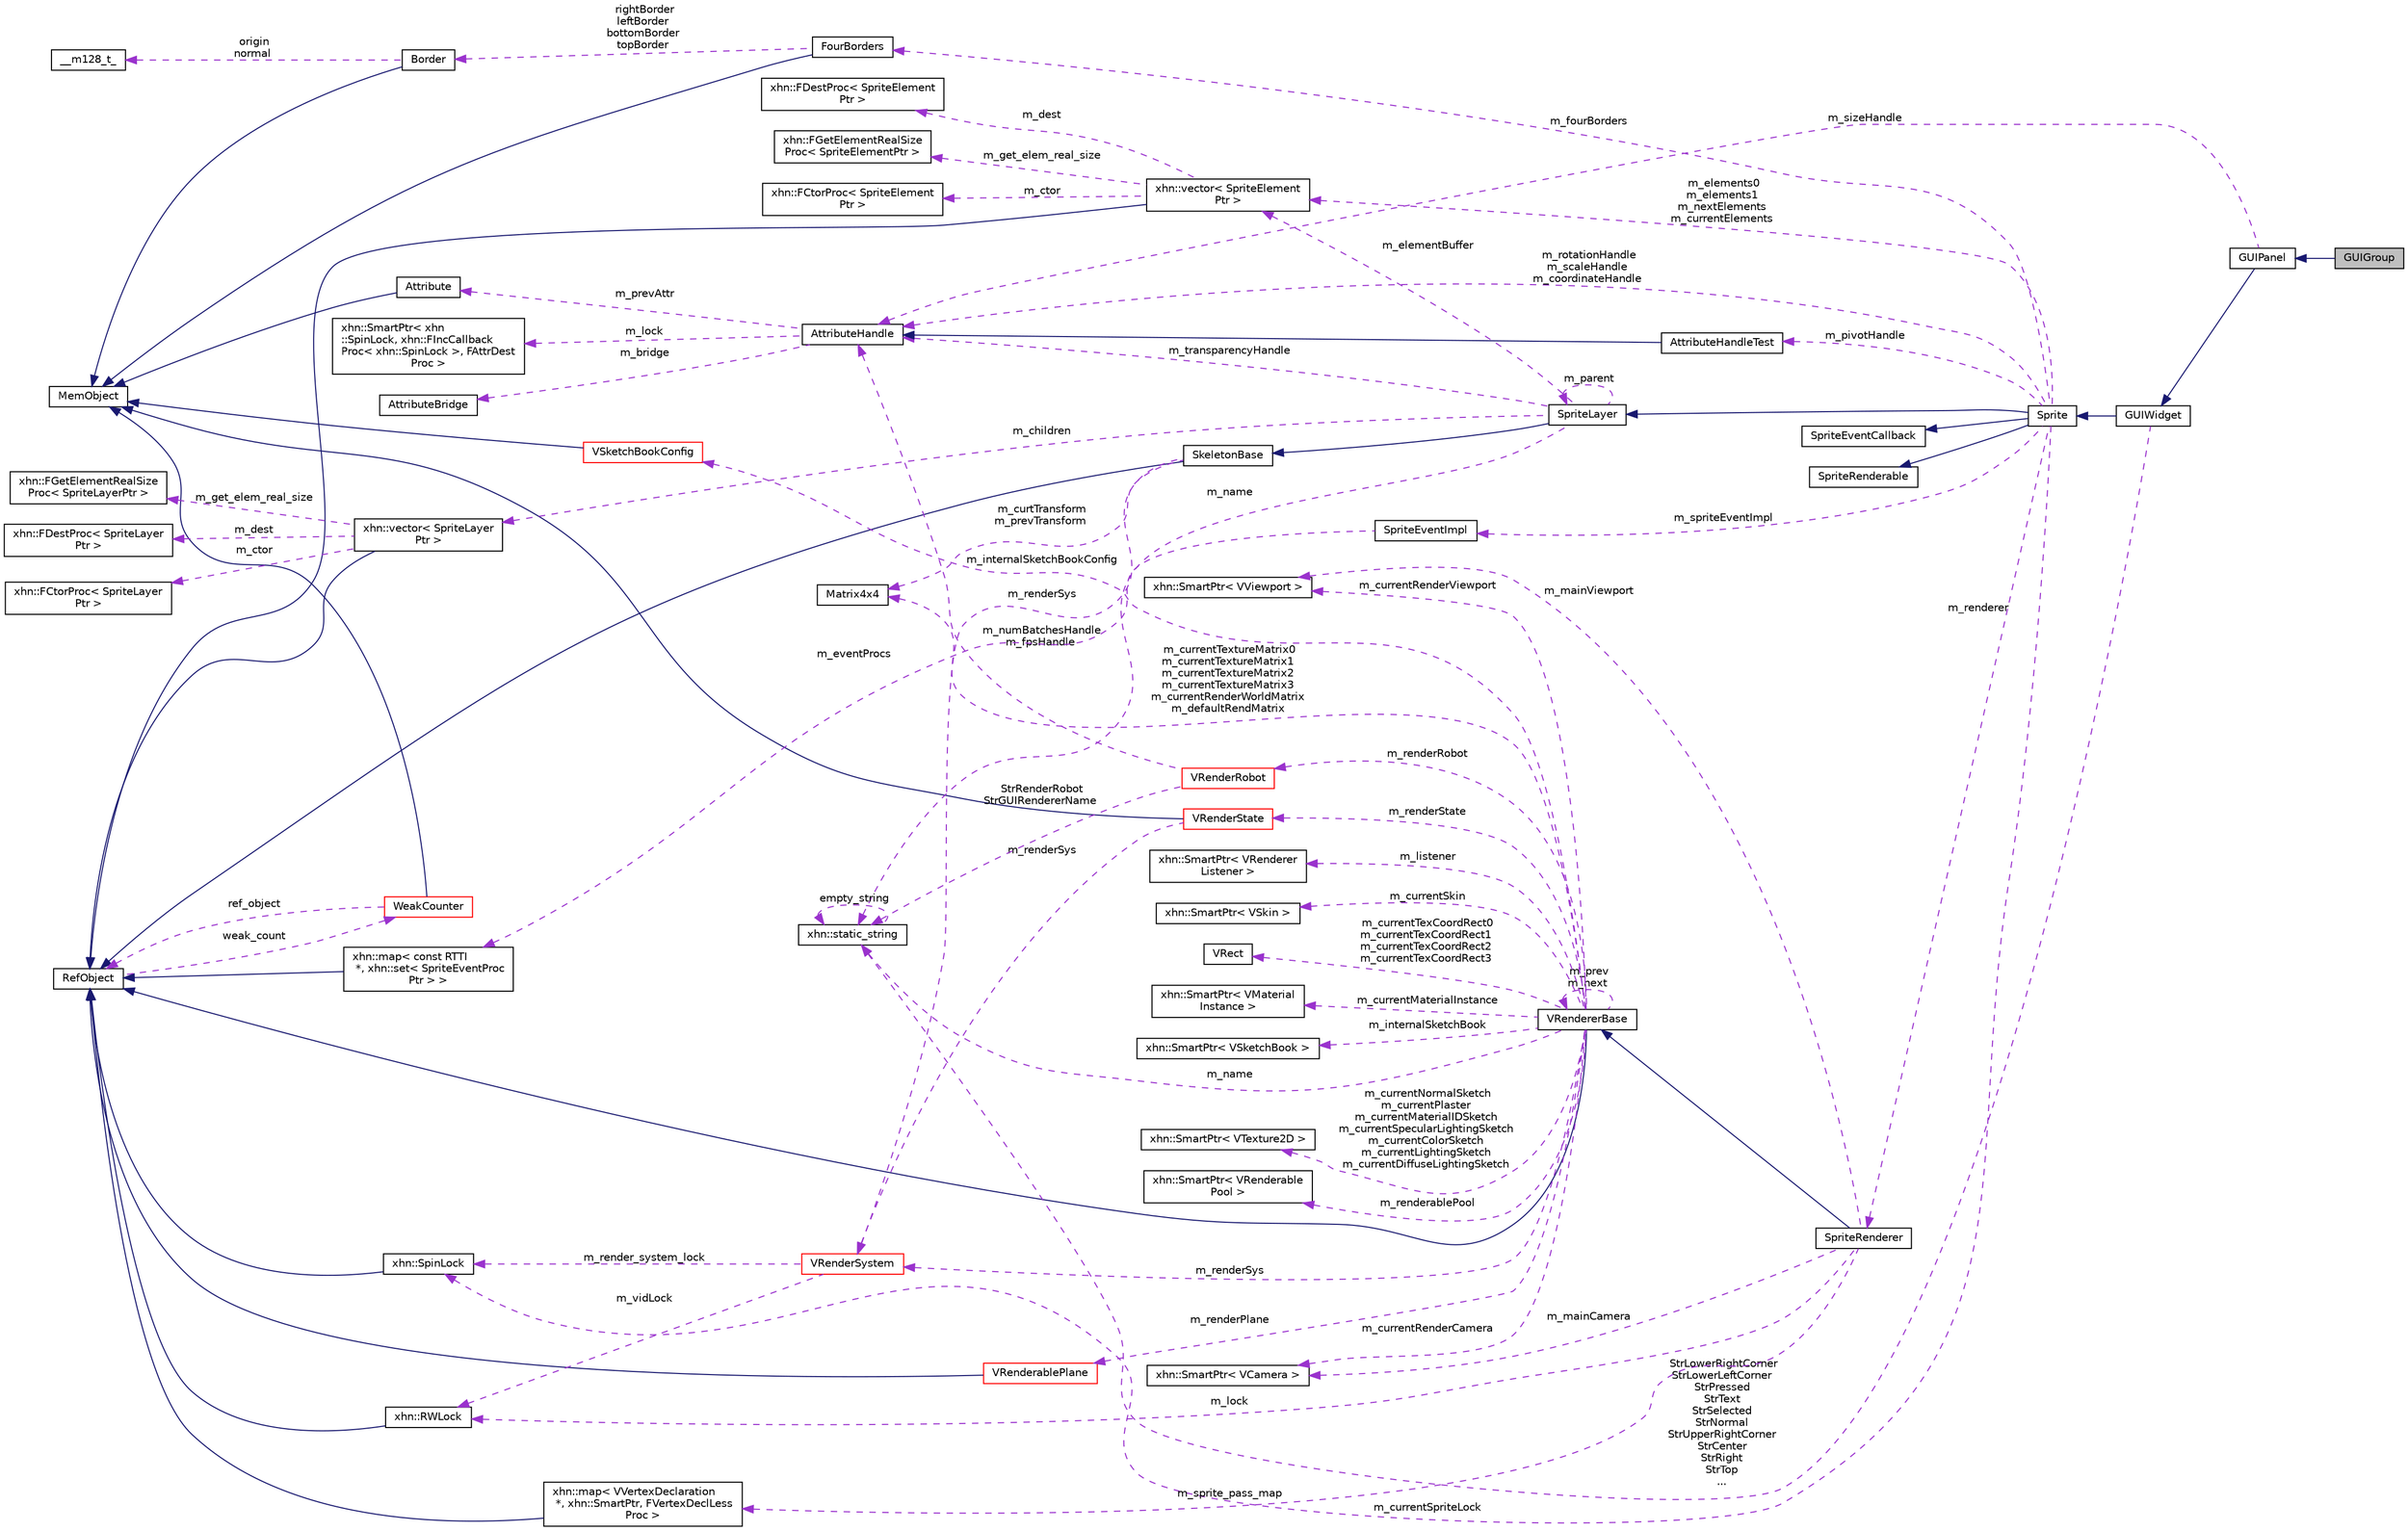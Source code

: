 digraph "GUIGroup"
{
  edge [fontname="Helvetica",fontsize="10",labelfontname="Helvetica",labelfontsize="10"];
  node [fontname="Helvetica",fontsize="10",shape=record];
  rankdir="LR";
  Node1 [label="GUIGroup",height=0.2,width=0.4,color="black", fillcolor="grey75", style="filled", fontcolor="black"];
  Node2 -> Node1 [dir="back",color="midnightblue",fontsize="10",style="solid",fontname="Helvetica"];
  Node2 [label="GUIPanel",height=0.2,width=0.4,color="black", fillcolor="white", style="filled",URL="$class_g_u_i_panel.html"];
  Node3 -> Node2 [dir="back",color="midnightblue",fontsize="10",style="solid",fontname="Helvetica"];
  Node3 [label="GUIWidget",height=0.2,width=0.4,color="black", fillcolor="white", style="filled",URL="$class_g_u_i_widget.html"];
  Node4 -> Node3 [dir="back",color="midnightblue",fontsize="10",style="solid",fontname="Helvetica"];
  Node4 [label="Sprite",height=0.2,width=0.4,color="black", fillcolor="white", style="filled",URL="$class_sprite.html",tooltip="Sprite. "];
  Node5 -> Node4 [dir="back",color="midnightblue",fontsize="10",style="solid",fontname="Helvetica"];
  Node5 [label="SpriteLayer",height=0.2,width=0.4,color="black", fillcolor="white", style="filled",URL="$class_sprite_layer.html",tooltip="SpriteLayer. "];
  Node6 -> Node5 [dir="back",color="midnightblue",fontsize="10",style="solid",fontname="Helvetica"];
  Node6 [label="SkeletonBase",height=0.2,width=0.4,color="black", fillcolor="white", style="filled",URL="$class_skeleton_base.html"];
  Node7 -> Node6 [dir="back",color="midnightblue",fontsize="10",style="solid",fontname="Helvetica"];
  Node7 [label="RefObject",height=0.2,width=0.4,color="black", fillcolor="white", style="filled",URL="$class_ref_object.html"];
  Node8 -> Node7 [dir="back",color="darkorchid3",fontsize="10",style="dashed",label=" weak_count" ,fontname="Helvetica"];
  Node8 [label="WeakCounter",height=0.2,width=0.4,color="red", fillcolor="white", style="filled",URL="$class_weak_counter.html",tooltip="WeakCounter. "];
  Node9 -> Node8 [dir="back",color="midnightblue",fontsize="10",style="solid",fontname="Helvetica"];
  Node9 [label="MemObject",height=0.2,width=0.4,color="black", fillcolor="white", style="filled",URL="$class_mem_object.html"];
  Node7 -> Node8 [dir="back",color="darkorchid3",fontsize="10",style="dashed",label=" ref_object" ,fontname="Helvetica"];
  Node10 -> Node6 [dir="back",color="darkorchid3",fontsize="10",style="dashed",label=" m_renderSys" ,fontname="Helvetica"];
  Node10 [label="VRenderSystem",height=0.2,width=0.4,color="red", fillcolor="white", style="filled",URL="$class_v_render_system.html",tooltip="VRenderSystem 渲染系统 "];
  Node11 -> Node10 [dir="back",color="darkorchid3",fontsize="10",style="dashed",label=" m_vidLock" ,fontname="Helvetica"];
  Node11 [label="xhn::RWLock",height=0.2,width=0.4,color="black", fillcolor="white", style="filled",URL="$classxhn_1_1_r_w_lock.html",tooltip="RWLock. "];
  Node7 -> Node11 [dir="back",color="midnightblue",fontsize="10",style="solid",fontname="Helvetica"];
  Node12 -> Node10 [dir="back",color="darkorchid3",fontsize="10",style="dashed",label=" m_render_system_lock" ,fontname="Helvetica"];
  Node12 [label="xhn::SpinLock",height=0.2,width=0.4,color="black", fillcolor="white", style="filled",URL="$classxhn_1_1_spin_lock.html",tooltip="SpinLock. "];
  Node7 -> Node12 [dir="back",color="midnightblue",fontsize="10",style="solid",fontname="Helvetica"];
  Node13 -> Node6 [dir="back",color="darkorchid3",fontsize="10",style="dashed",label=" m_curtTransform\nm_prevTransform" ,fontname="Helvetica"];
  Node13 [label="Matrix4x4",height=0.2,width=0.4,color="black", fillcolor="white", style="filled",URL="$struct_matrix4x4.html"];
  Node5 -> Node5 [dir="back",color="darkorchid3",fontsize="10",style="dashed",label=" m_parent" ,fontname="Helvetica"];
  Node14 -> Node5 [dir="back",color="darkorchid3",fontsize="10",style="dashed",label=" m_elementBuffer" ,fontname="Helvetica"];
  Node14 [label="xhn::vector\< SpriteElement\lPtr \>",height=0.2,width=0.4,color="black", fillcolor="white", style="filled",URL="$classxhn_1_1vector.html"];
  Node7 -> Node14 [dir="back",color="midnightblue",fontsize="10",style="solid",fontname="Helvetica"];
  Node15 -> Node14 [dir="back",color="darkorchid3",fontsize="10",style="dashed",label=" m_get_elem_real_size" ,fontname="Helvetica"];
  Node15 [label="xhn::FGetElementRealSize\lProc\< SpriteElementPtr \>",height=0.2,width=0.4,color="black", fillcolor="white", style="filled",URL="$structxhn_1_1_f_get_element_real_size_proc.html"];
  Node16 -> Node14 [dir="back",color="darkorchid3",fontsize="10",style="dashed",label=" m_ctor" ,fontname="Helvetica"];
  Node16 [label="xhn::FCtorProc\< SpriteElement\lPtr \>",height=0.2,width=0.4,color="black", fillcolor="white", style="filled",URL="$structxhn_1_1_f_ctor_proc.html"];
  Node17 -> Node14 [dir="back",color="darkorchid3",fontsize="10",style="dashed",label=" m_dest" ,fontname="Helvetica"];
  Node17 [label="xhn::FDestProc\< SpriteElement\lPtr \>",height=0.2,width=0.4,color="black", fillcolor="white", style="filled",URL="$structxhn_1_1_f_dest_proc.html"];
  Node18 -> Node5 [dir="back",color="darkorchid3",fontsize="10",style="dashed",label=" m_transparencyHandle" ,fontname="Helvetica"];
  Node18 [label="AttributeHandle",height=0.2,width=0.4,color="black", fillcolor="white", style="filled",URL="$class_attribute_handle.html"];
  Node19 -> Node18 [dir="back",color="darkorchid3",fontsize="10",style="dashed",label=" m_lock" ,fontname="Helvetica"];
  Node19 [label="xhn::SmartPtr\< xhn\l::SpinLock, xhn::FIncCallback\lProc\< xhn::SpinLock \>, FAttrDest\lProc \>",height=0.2,width=0.4,color="black", fillcolor="white", style="filled",URL="$classxhn_1_1_smart_ptr.html"];
  Node20 -> Node18 [dir="back",color="darkorchid3",fontsize="10",style="dashed",label=" m_prevAttr" ,fontname="Helvetica"];
  Node20 [label="Attribute",height=0.2,width=0.4,color="black", fillcolor="white", style="filled",URL="$class_attribute.html"];
  Node9 -> Node20 [dir="back",color="midnightblue",fontsize="10",style="solid",fontname="Helvetica"];
  Node21 -> Node18 [dir="back",color="darkorchid3",fontsize="10",style="dashed",label=" m_bridge" ,fontname="Helvetica"];
  Node21 [label="AttributeBridge",height=0.2,width=0.4,color="black", fillcolor="white", style="filled",URL="$class_attribute_bridge.html"];
  Node22 -> Node5 [dir="back",color="darkorchid3",fontsize="10",style="dashed",label=" m_name" ,fontname="Helvetica"];
  Node22 [label="xhn::static_string",height=0.2,width=0.4,color="black", fillcolor="white", style="filled",URL="$classxhn_1_1static__string.html"];
  Node22 -> Node22 [dir="back",color="darkorchid3",fontsize="10",style="dashed",label=" empty_string" ,fontname="Helvetica"];
  Node23 -> Node5 [dir="back",color="darkorchid3",fontsize="10",style="dashed",label=" m_children" ,fontname="Helvetica"];
  Node23 [label="xhn::vector\< SpriteLayer\lPtr \>",height=0.2,width=0.4,color="black", fillcolor="white", style="filled",URL="$classxhn_1_1vector.html"];
  Node7 -> Node23 [dir="back",color="midnightblue",fontsize="10",style="solid",fontname="Helvetica"];
  Node24 -> Node23 [dir="back",color="darkorchid3",fontsize="10",style="dashed",label=" m_ctor" ,fontname="Helvetica"];
  Node24 [label="xhn::FCtorProc\< SpriteLayer\lPtr \>",height=0.2,width=0.4,color="black", fillcolor="white", style="filled",URL="$structxhn_1_1_f_ctor_proc.html"];
  Node25 -> Node23 [dir="back",color="darkorchid3",fontsize="10",style="dashed",label=" m_get_elem_real_size" ,fontname="Helvetica"];
  Node25 [label="xhn::FGetElementRealSize\lProc\< SpriteLayerPtr \>",height=0.2,width=0.4,color="black", fillcolor="white", style="filled",URL="$structxhn_1_1_f_get_element_real_size_proc.html"];
  Node26 -> Node23 [dir="back",color="darkorchid3",fontsize="10",style="dashed",label=" m_dest" ,fontname="Helvetica"];
  Node26 [label="xhn::FDestProc\< SpriteLayer\lPtr \>",height=0.2,width=0.4,color="black", fillcolor="white", style="filled",URL="$structxhn_1_1_f_dest_proc.html"];
  Node27 -> Node4 [dir="back",color="midnightblue",fontsize="10",style="solid",fontname="Helvetica"];
  Node27 [label="SpriteEventCallback",height=0.2,width=0.4,color="black", fillcolor="white", style="filled",URL="$class_sprite_event_callback.html"];
  Node28 -> Node4 [dir="back",color="midnightblue",fontsize="10",style="solid",fontname="Helvetica"];
  Node28 [label="SpriteRenderable",height=0.2,width=0.4,color="black", fillcolor="white", style="filled",URL="$class_sprite_renderable.html"];
  Node14 -> Node4 [dir="back",color="darkorchid3",fontsize="10",style="dashed",label=" m_elements0\nm_elements1\nm_nextElements\nm_currentElements" ,fontname="Helvetica"];
  Node29 -> Node4 [dir="back",color="darkorchid3",fontsize="10",style="dashed",label=" m_fourBorders" ,fontname="Helvetica"];
  Node29 [label="FourBorders",height=0.2,width=0.4,color="black", fillcolor="white", style="filled",URL="$struct_four_borders.html"];
  Node9 -> Node29 [dir="back",color="midnightblue",fontsize="10",style="solid",fontname="Helvetica"];
  Node30 -> Node29 [dir="back",color="darkorchid3",fontsize="10",style="dashed",label=" rightBorder\nleftBorder\nbottomBorder\ntopBorder" ,fontname="Helvetica"];
  Node30 [label="Border",height=0.2,width=0.4,color="black", fillcolor="white", style="filled",URL="$class_border.html"];
  Node9 -> Node30 [dir="back",color="midnightblue",fontsize="10",style="solid",fontname="Helvetica"];
  Node31 -> Node30 [dir="back",color="darkorchid3",fontsize="10",style="dashed",label=" origin\nnormal" ,fontname="Helvetica"];
  Node31 [label="__m128_t_",height=0.2,width=0.4,color="black", fillcolor="white", style="filled",URL="$struct____m128__t__.html"];
  Node12 -> Node4 [dir="back",color="darkorchid3",fontsize="10",style="dashed",label=" m_currentSpriteLock" ,fontname="Helvetica"];
  Node18 -> Node4 [dir="back",color="darkorchid3",fontsize="10",style="dashed",label=" m_rotationHandle\nm_scaleHandle\nm_coordinateHandle" ,fontname="Helvetica"];
  Node32 -> Node4 [dir="back",color="darkorchid3",fontsize="10",style="dashed",label=" m_pivotHandle" ,fontname="Helvetica"];
  Node32 [label="AttributeHandleTest",height=0.2,width=0.4,color="black", fillcolor="white", style="filled",URL="$class_attribute_handle_test.html"];
  Node18 -> Node32 [dir="back",color="midnightblue",fontsize="10",style="solid",fontname="Helvetica"];
  Node33 -> Node4 [dir="back",color="darkorchid3",fontsize="10",style="dashed",label=" m_spriteEventImpl" ,fontname="Helvetica"];
  Node33 [label="SpriteEventImpl",height=0.2,width=0.4,color="black", fillcolor="white", style="filled",URL="$class_sprite_event_impl.html",tooltip="SpriteEventImpl. "];
  Node34 -> Node33 [dir="back",color="darkorchid3",fontsize="10",style="dashed",label=" m_eventProcs" ,fontname="Helvetica"];
  Node34 [label="xhn::map\< const RTTI\l *, xhn::set\< SpriteEventProc\lPtr \> \>",height=0.2,width=0.4,color="black", fillcolor="white", style="filled",URL="$classxhn_1_1map.html"];
  Node7 -> Node34 [dir="back",color="midnightblue",fontsize="10",style="solid",fontname="Helvetica"];
  Node35 -> Node4 [dir="back",color="darkorchid3",fontsize="10",style="dashed",label=" m_renderer" ,fontname="Helvetica"];
  Node35 [label="SpriteRenderer",height=0.2,width=0.4,color="black", fillcolor="white", style="filled",URL="$class_sprite_renderer.html",tooltip="SpriteRenderer. "];
  Node36 -> Node35 [dir="back",color="midnightblue",fontsize="10",style="solid",fontname="Helvetica"];
  Node36 [label="VRendererBase",height=0.2,width=0.4,color="black", fillcolor="white", style="filled",URL="$class_v_renderer_base.html",tooltip="VRendererBase 渲染器基类 "];
  Node7 -> Node36 [dir="back",color="midnightblue",fontsize="10",style="solid",fontname="Helvetica"];
  Node37 -> Node36 [dir="back",color="darkorchid3",fontsize="10",style="dashed",label=" m_renderPlane" ,fontname="Helvetica"];
  Node37 [label="VRenderablePlane",height=0.2,width=0.4,color="red", fillcolor="white", style="filled",URL="$class_v_renderable_plane.html",tooltip="VRenderablePlane 片状的Renderable. "];
  Node7 -> Node37 [dir="back",color="midnightblue",fontsize="10",style="solid",fontname="Helvetica"];
  Node10 -> Node36 [dir="back",color="darkorchid3",fontsize="10",style="dashed",label=" m_renderSys" ,fontname="Helvetica"];
  Node38 -> Node36 [dir="back",color="darkorchid3",fontsize="10",style="dashed",label=" m_currentSkin" ,fontname="Helvetica"];
  Node38 [label="xhn::SmartPtr\< VSkin \>",height=0.2,width=0.4,color="black", fillcolor="white", style="filled",URL="$classxhn_1_1_smart_ptr.html"];
  Node39 -> Node36 [dir="back",color="darkorchid3",fontsize="10",style="dashed",label=" m_currentTexCoordRect0\nm_currentTexCoordRect1\nm_currentTexCoordRect2\nm_currentTexCoordRect3" ,fontname="Helvetica"];
  Node39 [label="VRect",height=0.2,width=0.4,color="black", fillcolor="white", style="filled",URL="$class_v_rect.html"];
  Node36 -> Node36 [dir="back",color="darkorchid3",fontsize="10",style="dashed",label=" m_prev\nm_next" ,fontname="Helvetica"];
  Node40 -> Node36 [dir="back",color="darkorchid3",fontsize="10",style="dashed",label=" m_internalSketchBookConfig" ,fontname="Helvetica"];
  Node40 [label="VSketchBookConfig",height=0.2,width=0.4,color="red", fillcolor="white", style="filled",URL="$struct_v_sketch_book_config.html"];
  Node9 -> Node40 [dir="back",color="midnightblue",fontsize="10",style="solid",fontname="Helvetica"];
  Node41 -> Node36 [dir="back",color="darkorchid3",fontsize="10",style="dashed",label=" m_currentRenderViewport" ,fontname="Helvetica"];
  Node41 [label="xhn::SmartPtr\< VViewport \>",height=0.2,width=0.4,color="black", fillcolor="white", style="filled",URL="$classxhn_1_1_smart_ptr.html"];
  Node42 -> Node36 [dir="back",color="darkorchid3",fontsize="10",style="dashed",label=" m_currentMaterialInstance" ,fontname="Helvetica"];
  Node42 [label="xhn::SmartPtr\< VMaterial\lInstance \>",height=0.2,width=0.4,color="black", fillcolor="white", style="filled",URL="$classxhn_1_1_smart_ptr.html"];
  Node43 -> Node36 [dir="back",color="darkorchid3",fontsize="10",style="dashed",label=" m_internalSketchBook" ,fontname="Helvetica"];
  Node43 [label="xhn::SmartPtr\< VSketchBook \>",height=0.2,width=0.4,color="black", fillcolor="white", style="filled",URL="$classxhn_1_1_smart_ptr.html"];
  Node44 -> Node36 [dir="back",color="darkorchid3",fontsize="10",style="dashed",label=" m_renderState" ,fontname="Helvetica"];
  Node44 [label="VRenderState",height=0.2,width=0.4,color="red", fillcolor="white", style="filled",URL="$class_v_render_state.html",tooltip="VRenderState 渲染状态 "];
  Node9 -> Node44 [dir="back",color="midnightblue",fontsize="10",style="solid",fontname="Helvetica"];
  Node10 -> Node44 [dir="back",color="darkorchid3",fontsize="10",style="dashed",label=" m_renderSys" ,fontname="Helvetica"];
  Node45 -> Node36 [dir="back",color="darkorchid3",fontsize="10",style="dashed",label=" m_currentNormalSketch\nm_currentPlaster\nm_currentMaterialIDSketch\nm_currentSpecularLightingSketch\nm_currentColorSketch\nm_currentLightingSketch\nm_currentDiffuseLightingSketch" ,fontname="Helvetica"];
  Node45 [label="xhn::SmartPtr\< VTexture2D \>",height=0.2,width=0.4,color="black", fillcolor="white", style="filled",URL="$classxhn_1_1_smart_ptr.html"];
  Node46 -> Node36 [dir="back",color="darkorchid3",fontsize="10",style="dashed",label=" m_renderablePool" ,fontname="Helvetica"];
  Node46 [label="xhn::SmartPtr\< VRenderable\lPool \>",height=0.2,width=0.4,color="black", fillcolor="white", style="filled",URL="$classxhn_1_1_smart_ptr.html"];
  Node47 -> Node36 [dir="back",color="darkorchid3",fontsize="10",style="dashed",label=" m_renderRobot" ,fontname="Helvetica"];
  Node47 [label="VRenderRobot",height=0.2,width=0.4,color="red", fillcolor="white", style="filled",URL="$class_v_render_robot.html",tooltip="VRenderRobot 渲染机器人 "];
  Node18 -> Node47 [dir="back",color="darkorchid3",fontsize="10",style="dashed",label=" m_numBatchesHandle\nm_fpsHandle" ,fontname="Helvetica"];
  Node22 -> Node47 [dir="back",color="darkorchid3",fontsize="10",style="dashed",label=" StrRenderRobot\nStrGUIRendererName" ,fontname="Helvetica"];
  Node48 -> Node36 [dir="back",color="darkorchid3",fontsize="10",style="dashed",label=" m_listener" ,fontname="Helvetica"];
  Node48 [label="xhn::SmartPtr\< VRenderer\lListener \>",height=0.2,width=0.4,color="black", fillcolor="white", style="filled",URL="$classxhn_1_1_smart_ptr.html"];
  Node49 -> Node36 [dir="back",color="darkorchid3",fontsize="10",style="dashed",label=" m_currentRenderCamera" ,fontname="Helvetica"];
  Node49 [label="xhn::SmartPtr\< VCamera \>",height=0.2,width=0.4,color="black", fillcolor="white", style="filled",URL="$classxhn_1_1_smart_ptr.html"];
  Node13 -> Node36 [dir="back",color="darkorchid3",fontsize="10",style="dashed",label=" m_currentTextureMatrix0\nm_currentTextureMatrix1\nm_currentTextureMatrix2\nm_currentTextureMatrix3\nm_currentRenderWorldMatrix\nm_defaultRendMatrix" ,fontname="Helvetica"];
  Node22 -> Node36 [dir="back",color="darkorchid3",fontsize="10",style="dashed",label=" m_name" ,fontname="Helvetica"];
  Node11 -> Node35 [dir="back",color="darkorchid3",fontsize="10",style="dashed",label=" m_lock" ,fontname="Helvetica"];
  Node50 -> Node35 [dir="back",color="darkorchid3",fontsize="10",style="dashed",label=" m_sprite_pass_map" ,fontname="Helvetica"];
  Node50 [label="xhn::map\< VVertexDeclaration\l *, xhn::SmartPtr, FVertexDeclLess\lProc \>",height=0.2,width=0.4,color="black", fillcolor="white", style="filled",URL="$classxhn_1_1map.html"];
  Node7 -> Node50 [dir="back",color="midnightblue",fontsize="10",style="solid",fontname="Helvetica"];
  Node41 -> Node35 [dir="back",color="darkorchid3",fontsize="10",style="dashed",label=" m_mainViewport" ,fontname="Helvetica"];
  Node49 -> Node35 [dir="back",color="darkorchid3",fontsize="10",style="dashed",label=" m_mainCamera" ,fontname="Helvetica"];
  Node22 -> Node3 [dir="back",color="darkorchid3",fontsize="10",style="dashed",label=" StrLowerRightCorner\nStrLowerLeftCorner\nStrPressed\nStrText\nStrSelected\nStrNormal\nStrUpperRightCorner\nStrCenter\nStrRight\nStrTop\n..." ,fontname="Helvetica"];
  Node18 -> Node2 [dir="back",color="darkorchid3",fontsize="10",style="dashed",label=" m_sizeHandle" ,fontname="Helvetica"];
}
